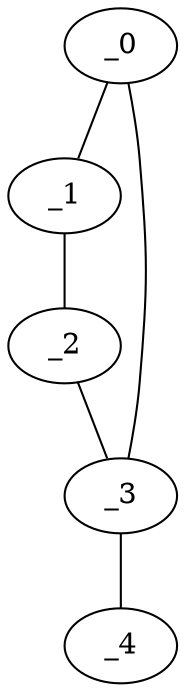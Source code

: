 graph ZP1_0134 {
	_0	 [x="0.57713",
		y="2.8206"];
	_1	 [x="2.53955",
		y="3.51201"];
	_0 -- _1;
	_3	 [x="2.51",
		y="0.49"];
	_0 -- _3;
	_2	 [x="1.20757",
		y="0.538289"];
	_1 -- _2;
	_2 -- _3;
	_4	 [x="0.216263",
		y="0.485568"];
	_3 -- _4;
}
